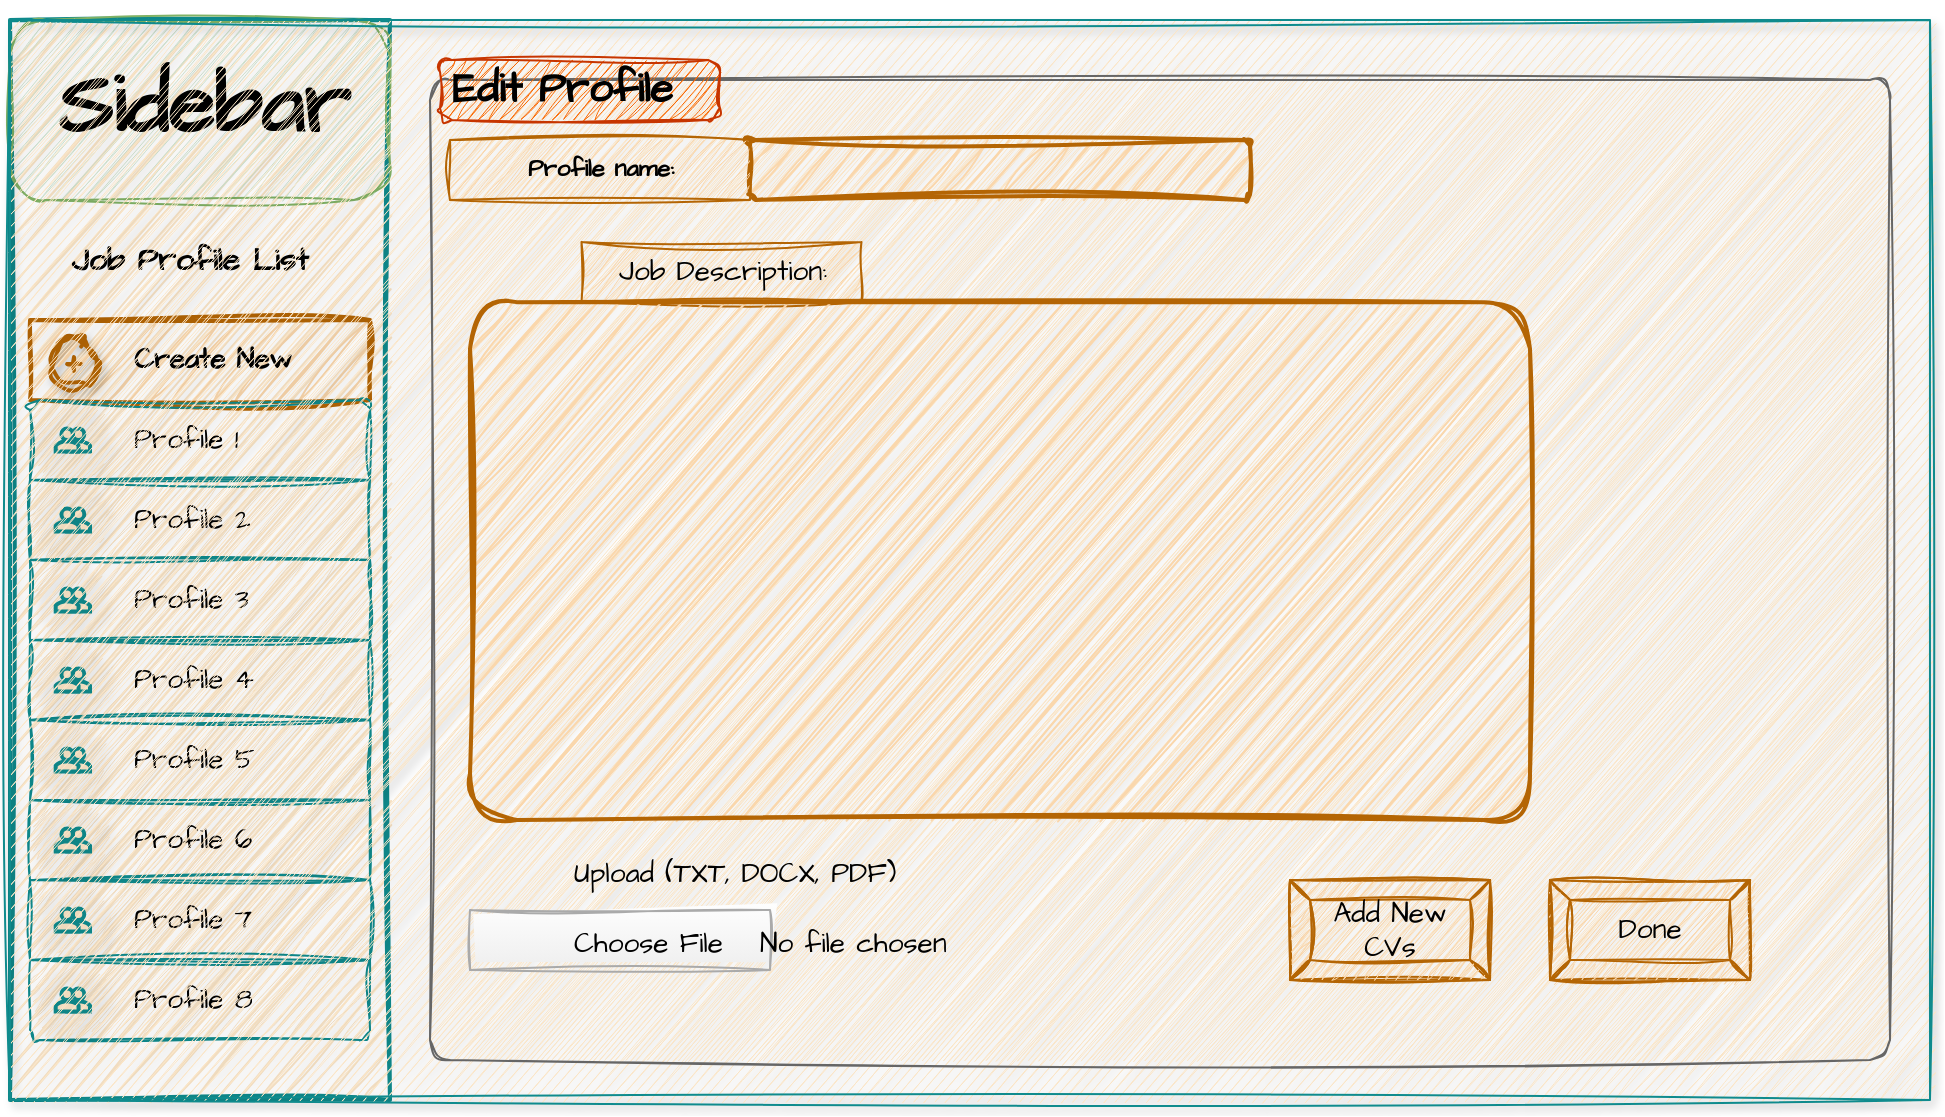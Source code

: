 <mxfile version="26.0.9">
  <diagram name="Page-1" id="YHBKYviWMnUJeCqdUI6N">
    <mxGraphModel dx="1207" dy="844" grid="1" gridSize="10" guides="1" tooltips="1" connect="1" arrows="1" fold="1" page="1" pageScale="1" pageWidth="1600" pageHeight="900" math="0" shadow="0" adaptiveColors="none">
      <root>
        <mxCell id="0" />
        <mxCell id="1" parent="0" />
        <mxCell id="Kli5g-zVKuXx6SAsKVRO-47" value="" style="group;labelBackgroundColor=none;fontColor=#143642;sketch=1;curveFitting=1;jiggle=2;" parent="1" vertex="1" connectable="0">
          <mxGeometry x="80" y="40" width="250" height="540" as="geometry" />
        </mxCell>
        <mxCell id="Kli5g-zVKuXx6SAsKVRO-45" value="" style="rounded=0;whiteSpace=wrap;html=1;shadow=0;dashed=0;strokeColor=#0F8B8D;strokeWidth=2;align=center;verticalAlign=top;fontFamily=Helvetica;fontSize=12;fontColor=#143642;fillColor=#FAE5C7;labelBackgroundColor=none;sketch=1;curveFitting=1;jiggle=2;" parent="Kli5g-zVKuXx6SAsKVRO-47" vertex="1">
          <mxGeometry width="190" height="540" as="geometry" />
        </mxCell>
        <mxCell id="Kli5g-zVKuXx6SAsKVRO-46" value="&lt;h1&gt;&lt;font&gt;Sidebar&lt;/font&gt;&lt;/h1&gt;" style="rounded=1;whiteSpace=wrap;html=1;shadow=0;dashed=0;strokeColor=#82b366;strokeWidth=1;align=center;verticalAlign=middle;fontFamily=Architects Daughter;fontSize=21;fillColor=#d5e8d4;labelBackgroundColor=none;sketch=1;curveFitting=1;jiggle=2;hachureGap=4;spacingLeft=4;spacingTop=-2;spacing=2;arcSize=20;fontSource=https%3A%2F%2Ffonts.googleapis.com%2Fcss%3Ffamily%3DArchitects%2BDaughter;fontStyle=1;autosize=1;" parent="Kli5g-zVKuXx6SAsKVRO-47" vertex="1">
          <mxGeometry width="190" height="90" as="geometry" />
        </mxCell>
        <mxCell id="Kli5g-zVKuXx6SAsKVRO-9" value="" style="swimlane;fontStyle=0;childLayout=stackLayout;horizontal=1;startSize=0;horizontalStack=0;resizeParent=1;resizeParentMax=0;resizeLast=0;collapsible=0;marginBottom=0;whiteSpace=wrap;html=1;strokeColor=none;fillColor=none;shadow=0;dashed=0;strokeWidth=2;align=center;verticalAlign=top;fontFamily=Helvetica;fontSize=12;fontColor=#143642;labelBackgroundColor=none;sketch=1;curveFitting=1;jiggle=2;movable=1;resizable=1;rotatable=1;deletable=1;editable=1;locked=0;connectable=1;" parent="Kli5g-zVKuXx6SAsKVRO-47" vertex="1">
          <mxGeometry x="10" y="150" width="170" height="360" as="geometry" />
        </mxCell>
        <mxCell id="Kli5g-zVKuXx6SAsKVRO-14" value="&lt;b&gt;Create New&lt;/b&gt;" style="text;strokeColor=#b46504;fillColor=#fad7ac;align=left;verticalAlign=middle;spacingLeft=50;spacingRight=10;overflow=hidden;points=[[0,0.5],[1,0.5]];portConstraint=eastwest;rotatable=0;whiteSpace=wrap;html=1;rSize=5;fontFamily=Architects Daughter;fontSize=14;labelBackgroundColor=none;sketch=1;curveFitting=1;jiggle=2;fontSource=https%3A%2F%2Ffonts.googleapis.com%2Fcss%3Ffamily%3DArchitects%2BDaughter;fontStyle=0;autosize=1;strokeWidth=2;" parent="Kli5g-zVKuXx6SAsKVRO-9" vertex="1">
          <mxGeometry width="170" height="40" as="geometry" />
        </mxCell>
        <mxCell id="Kli5g-zVKuXx6SAsKVRO-10" value="Profile 1" style="text;strokeColor=#0F8B8D;fillColor=#FAE5C7;align=left;verticalAlign=middle;spacingLeft=50;spacingRight=10;overflow=hidden;points=[[0,0.5],[1,0.5]];portConstraint=eastwest;rotatable=0;whiteSpace=wrap;html=1;shape=mxgraph.bootstrap.topButton;rSize=5;fontColor=default;fontFamily=Architects Daughter;fontSize=14;labelBackgroundColor=none;sketch=1;curveFitting=1;jiggle=2;fontSource=https%3A%2F%2Ffonts.googleapis.com%2Fcss%3Ffamily%3DArchitects%2BDaughter;fontStyle=0;autosize=1;" parent="Kli5g-zVKuXx6SAsKVRO-9" vertex="1">
          <mxGeometry y="40" width="170" height="40" as="geometry" />
        </mxCell>
        <mxCell id="Kli5g-zVKuXx6SAsKVRO-11" value="Profile 2" style="text;strokeColor=#0F8B8D;fillColor=#FAE5C7;align=left;verticalAlign=middle;spacingLeft=50;spacingRight=10;overflow=hidden;points=[[0,0.5],[1,0.5]];portConstraint=eastwest;rotatable=0;whiteSpace=wrap;html=1;rSize=5;fontColor=default;fontFamily=Architects Daughter;fontSize=14;labelBackgroundColor=none;sketch=1;curveFitting=1;jiggle=2;fontSource=https%3A%2F%2Ffonts.googleapis.com%2Fcss%3Ffamily%3DArchitects%2BDaughter;fontStyle=0;autosize=1;" parent="Kli5g-zVKuXx6SAsKVRO-9" vertex="1">
          <mxGeometry y="80" width="170" height="40" as="geometry" />
        </mxCell>
        <mxCell id="Kli5g-zVKuXx6SAsKVRO-12" value="Profile 3" style="text;strokeColor=#0F8B8D;fillColor=#FAE5C7;align=left;verticalAlign=middle;spacingLeft=50;spacingRight=10;overflow=hidden;points=[[0,0.5],[1,0.5]];portConstraint=eastwest;rotatable=0;whiteSpace=wrap;html=1;rSize=5;fontColor=default;fontFamily=Architects Daughter;fontSize=14;labelBackgroundColor=none;sketch=1;curveFitting=1;jiggle=2;fontSource=https%3A%2F%2Ffonts.googleapis.com%2Fcss%3Ffamily%3DArchitects%2BDaughter;fontStyle=0;autosize=1;" parent="Kli5g-zVKuXx6SAsKVRO-9" vertex="1">
          <mxGeometry y="120" width="170" height="40" as="geometry" />
        </mxCell>
        <mxCell id="Kli5g-zVKuXx6SAsKVRO-16" value="Profile 4" style="text;strokeColor=#0F8B8D;fillColor=#FAE5C7;align=left;verticalAlign=middle;spacingLeft=50;spacingRight=10;overflow=hidden;points=[[0,0.5],[1,0.5]];portConstraint=eastwest;rotatable=0;whiteSpace=wrap;html=1;rSize=5;fontColor=default;fontFamily=Architects Daughter;fontSize=14;labelBackgroundColor=none;sketch=1;curveFitting=1;jiggle=2;fontSource=https%3A%2F%2Ffonts.googleapis.com%2Fcss%3Ffamily%3DArchitects%2BDaughter;fontStyle=0;autosize=1;" parent="Kli5g-zVKuXx6SAsKVRO-9" vertex="1">
          <mxGeometry y="160" width="170" height="40" as="geometry" />
        </mxCell>
        <mxCell id="Kli5g-zVKuXx6SAsKVRO-17" value="Profile 5" style="text;strokeColor=#0F8B8D;fillColor=#FAE5C7;align=left;verticalAlign=middle;spacingLeft=50;spacingRight=10;overflow=hidden;points=[[0,0.5],[1,0.5]];portConstraint=eastwest;rotatable=0;whiteSpace=wrap;html=1;rSize=5;fontColor=default;fontFamily=Architects Daughter;fontSize=14;labelBackgroundColor=none;sketch=1;curveFitting=1;jiggle=2;fontSource=https%3A%2F%2Ffonts.googleapis.com%2Fcss%3Ffamily%3DArchitects%2BDaughter;fontStyle=0;autosize=1;" parent="Kli5g-zVKuXx6SAsKVRO-9" vertex="1">
          <mxGeometry y="200" width="170" height="40" as="geometry" />
        </mxCell>
        <mxCell id="Kli5g-zVKuXx6SAsKVRO-18" value="Profile 6" style="text;strokeColor=#0F8B8D;fillColor=#FAE5C7;align=left;verticalAlign=middle;spacingLeft=50;spacingRight=10;overflow=hidden;points=[[0,0.5],[1,0.5]];portConstraint=eastwest;rotatable=0;whiteSpace=wrap;html=1;rSize=5;fontColor=default;fontFamily=Architects Daughter;fontSize=14;labelBackgroundColor=none;sketch=1;curveFitting=1;jiggle=2;fontSource=https%3A%2F%2Ffonts.googleapis.com%2Fcss%3Ffamily%3DArchitects%2BDaughter;fontStyle=0;autosize=1;" parent="Kli5g-zVKuXx6SAsKVRO-9" vertex="1">
          <mxGeometry y="240" width="170" height="40" as="geometry" />
        </mxCell>
        <mxCell id="Kli5g-zVKuXx6SAsKVRO-15" value="Profile 7" style="text;strokeColor=#0F8B8D;fillColor=#FAE5C7;align=left;verticalAlign=middle;spacingLeft=50;spacingRight=10;overflow=hidden;points=[[0,0.5],[1,0.5]];portConstraint=eastwest;rotatable=0;whiteSpace=wrap;html=1;rSize=5;fontColor=default;fontFamily=Architects Daughter;fontSize=14;labelBackgroundColor=none;sketch=1;curveFitting=1;jiggle=2;fontSource=https%3A%2F%2Ffonts.googleapis.com%2Fcss%3Ffamily%3DArchitects%2BDaughter;fontStyle=0;autosize=1;" parent="Kli5g-zVKuXx6SAsKVRO-9" vertex="1">
          <mxGeometry y="280" width="170" height="40" as="geometry" />
        </mxCell>
        <mxCell id="Kli5g-zVKuXx6SAsKVRO-13" value="Profile 8" style="text;strokeColor=#0F8B8D;fillColor=#FAE5C7;align=left;verticalAlign=middle;spacingLeft=50;spacingRight=10;overflow=hidden;points=[[0,0.5],[1,0.5]];portConstraint=eastwest;rotatable=0;whiteSpace=wrap;html=1;shape=mxgraph.bootstrap.bottomButton;rSize=5;fontColor=default;fontFamily=Architects Daughter;fontSize=14;labelBackgroundColor=none;sketch=1;curveFitting=1;jiggle=2;fontSource=https%3A%2F%2Ffonts.googleapis.com%2Fcss%3Ffamily%3DArchitects%2BDaughter;fontStyle=0;autosize=1;" parent="Kli5g-zVKuXx6SAsKVRO-9" vertex="1">
          <mxGeometry y="320" width="170" height="40" as="geometry" />
        </mxCell>
        <mxCell id="Kli5g-zVKuXx6SAsKVRO-76" value="" style="shape=ellipse;dashed=0;strokeColor=none;shadow=1;fontSize=13;align=center;verticalAlign=top;labelPosition=center;verticalLabelPosition=bottom;html=1;aspect=fixed;sketch=1;hachureGap=4;jiggle=2;curveFitting=1;fontFamily=Architects Daughter;fontSource=https%3A%2F%2Ffonts.googleapis.com%2Fcss%3Ffamily%3DArchitects%2BDaughter;labelBackgroundColor=none;fillColor=#FAE5C7;fontColor=#143642;" parent="Kli5g-zVKuXx6SAsKVRO-47" vertex="1">
          <mxGeometry x="10" y="190" width="40" height="40" as="geometry" />
        </mxCell>
        <mxCell id="Kli5g-zVKuXx6SAsKVRO-77" value="" style="dashed=0;html=1;shape=mxgraph.gmdl.users;strokeColor=#0F8B8D;fillColor=#FAE5C7;strokeWidth=2;shadow=0;sketch=0;html=1;labelPosition=center;verticalLabelPosition=bottom;align=center;verticalAlign=top;hachureGap=4;jiggle=2;curveFitting=1;fontFamily=Architects Daughter;fontSource=https%3A%2F%2Ffonts.googleapis.com%2Fcss%3Ffamily%3DArchitects%2BDaughter;labelBackgroundColor=none;fontColor=#143642;" parent="Kli5g-zVKuXx6SAsKVRO-76" vertex="1">
          <mxGeometry x="12.857" y="14.286" width="17.143" height="11.429" as="geometry" />
        </mxCell>
        <mxCell id="Kli5g-zVKuXx6SAsKVRO-80" value="" style="shape=ellipse;dashed=0;strokeColor=none;shadow=1;fontSize=13;align=center;verticalAlign=top;labelPosition=center;verticalLabelPosition=bottom;html=1;aspect=fixed;sketch=1;hachureGap=4;jiggle=2;curveFitting=1;fontFamily=Architects Daughter;fontSource=https%3A%2F%2Ffonts.googleapis.com%2Fcss%3Ffamily%3DArchitects%2BDaughter;labelBackgroundColor=none;fillColor=#FAE5C7;fontColor=#143642;" parent="Kli5g-zVKuXx6SAsKVRO-47" vertex="1">
          <mxGeometry x="10" y="230" width="40" height="40" as="geometry" />
        </mxCell>
        <mxCell id="Kli5g-zVKuXx6SAsKVRO-81" value="" style="dashed=0;html=1;shape=mxgraph.gmdl.users;strokeColor=#0F8B8D;fillColor=#FAE5C7;strokeWidth=2;shadow=0;sketch=0;html=1;labelPosition=center;verticalLabelPosition=bottom;align=center;verticalAlign=top;hachureGap=4;jiggle=2;curveFitting=1;fontFamily=Architects Daughter;fontSource=https%3A%2F%2Ffonts.googleapis.com%2Fcss%3Ffamily%3DArchitects%2BDaughter;labelBackgroundColor=none;fontColor=#143642;" parent="Kli5g-zVKuXx6SAsKVRO-80" vertex="1">
          <mxGeometry x="12.857" y="14.286" width="17.143" height="11.429" as="geometry" />
        </mxCell>
        <mxCell id="Kli5g-zVKuXx6SAsKVRO-82" value="" style="shape=ellipse;dashed=0;strokeColor=none;shadow=1;fontSize=13;align=center;verticalAlign=top;labelPosition=center;verticalLabelPosition=bottom;html=1;aspect=fixed;sketch=1;hachureGap=4;jiggle=2;curveFitting=1;fontFamily=Architects Daughter;fontSource=https%3A%2F%2Ffonts.googleapis.com%2Fcss%3Ffamily%3DArchitects%2BDaughter;labelBackgroundColor=none;fillColor=#FAE5C7;fontColor=#143642;" parent="Kli5g-zVKuXx6SAsKVRO-47" vertex="1">
          <mxGeometry x="10" y="270" width="40" height="40" as="geometry" />
        </mxCell>
        <mxCell id="Kli5g-zVKuXx6SAsKVRO-83" value="" style="dashed=0;html=1;shape=mxgraph.gmdl.users;strokeColor=#0F8B8D;fillColor=#FAE5C7;strokeWidth=2;shadow=0;sketch=0;html=1;labelPosition=center;verticalLabelPosition=bottom;align=center;verticalAlign=top;hachureGap=4;jiggle=2;curveFitting=1;fontFamily=Architects Daughter;fontSource=https%3A%2F%2Ffonts.googleapis.com%2Fcss%3Ffamily%3DArchitects%2BDaughter;labelBackgroundColor=none;fontColor=#143642;" parent="Kli5g-zVKuXx6SAsKVRO-82" vertex="1">
          <mxGeometry x="12.857" y="14.286" width="17.143" height="11.429" as="geometry" />
        </mxCell>
        <mxCell id="Kli5g-zVKuXx6SAsKVRO-84" value="" style="shape=ellipse;dashed=0;strokeColor=none;shadow=1;fontSize=13;align=center;verticalAlign=top;labelPosition=center;verticalLabelPosition=bottom;html=1;aspect=fixed;sketch=1;hachureGap=4;jiggle=2;curveFitting=1;fontFamily=Architects Daughter;fontSource=https%3A%2F%2Ffonts.googleapis.com%2Fcss%3Ffamily%3DArchitects%2BDaughter;labelBackgroundColor=none;fillColor=#FAE5C7;fontColor=#143642;" parent="Kli5g-zVKuXx6SAsKVRO-47" vertex="1">
          <mxGeometry x="10" y="310" width="40" height="40" as="geometry" />
        </mxCell>
        <mxCell id="Kli5g-zVKuXx6SAsKVRO-85" value="" style="dashed=0;html=1;shape=mxgraph.gmdl.users;strokeColor=#0F8B8D;fillColor=#FAE5C7;strokeWidth=2;shadow=0;sketch=0;html=1;labelPosition=center;verticalLabelPosition=bottom;align=center;verticalAlign=top;hachureGap=4;jiggle=2;curveFitting=1;fontFamily=Architects Daughter;fontSource=https%3A%2F%2Ffonts.googleapis.com%2Fcss%3Ffamily%3DArchitects%2BDaughter;labelBackgroundColor=none;fontColor=#143642;" parent="Kli5g-zVKuXx6SAsKVRO-84" vertex="1">
          <mxGeometry x="12.857" y="14.286" width="17.143" height="11.429" as="geometry" />
        </mxCell>
        <mxCell id="Kli5g-zVKuXx6SAsKVRO-86" value="" style="shape=ellipse;dashed=0;strokeColor=none;shadow=1;fontSize=13;align=center;verticalAlign=top;labelPosition=center;verticalLabelPosition=bottom;html=1;aspect=fixed;sketch=1;hachureGap=4;jiggle=2;curveFitting=1;fontFamily=Architects Daughter;fontSource=https%3A%2F%2Ffonts.googleapis.com%2Fcss%3Ffamily%3DArchitects%2BDaughter;labelBackgroundColor=none;fillColor=#FAE5C7;fontColor=#143642;" parent="Kli5g-zVKuXx6SAsKVRO-47" vertex="1">
          <mxGeometry x="10" y="350" width="40" height="40" as="geometry" />
        </mxCell>
        <mxCell id="Kli5g-zVKuXx6SAsKVRO-87" value="" style="dashed=0;html=1;shape=mxgraph.gmdl.users;strokeColor=#0F8B8D;fillColor=#FAE5C7;strokeWidth=2;shadow=0;sketch=0;html=1;labelPosition=center;verticalLabelPosition=bottom;align=center;verticalAlign=top;hachureGap=4;jiggle=2;curveFitting=1;fontFamily=Architects Daughter;fontSource=https%3A%2F%2Ffonts.googleapis.com%2Fcss%3Ffamily%3DArchitects%2BDaughter;labelBackgroundColor=none;fontColor=#143642;" parent="Kli5g-zVKuXx6SAsKVRO-86" vertex="1">
          <mxGeometry x="12.857" y="14.286" width="17.143" height="11.429" as="geometry" />
        </mxCell>
        <mxCell id="Kli5g-zVKuXx6SAsKVRO-88" value="" style="shape=ellipse;dashed=0;strokeColor=none;shadow=1;fontSize=13;align=center;verticalAlign=top;labelPosition=center;verticalLabelPosition=bottom;html=1;aspect=fixed;sketch=1;hachureGap=4;jiggle=2;curveFitting=1;fontFamily=Architects Daughter;fontSource=https%3A%2F%2Ffonts.googleapis.com%2Fcss%3Ffamily%3DArchitects%2BDaughter;labelBackgroundColor=none;fillColor=#FAE5C7;fontColor=#143642;" parent="Kli5g-zVKuXx6SAsKVRO-47" vertex="1">
          <mxGeometry x="10" y="390" width="40" height="40" as="geometry" />
        </mxCell>
        <mxCell id="Kli5g-zVKuXx6SAsKVRO-89" value="" style="dashed=0;html=1;shape=mxgraph.gmdl.users;strokeColor=#0F8B8D;fillColor=#FAE5C7;strokeWidth=2;shadow=0;sketch=0;html=1;labelPosition=center;verticalLabelPosition=bottom;align=center;verticalAlign=top;hachureGap=4;jiggle=2;curveFitting=1;fontFamily=Architects Daughter;fontSource=https%3A%2F%2Ffonts.googleapis.com%2Fcss%3Ffamily%3DArchitects%2BDaughter;labelBackgroundColor=none;fontColor=#143642;" parent="Kli5g-zVKuXx6SAsKVRO-88" vertex="1">
          <mxGeometry x="12.857" y="14.286" width="17.143" height="11.429" as="geometry" />
        </mxCell>
        <mxCell id="Kli5g-zVKuXx6SAsKVRO-90" value="" style="shape=ellipse;dashed=0;strokeColor=none;shadow=1;fontSize=13;align=center;verticalAlign=top;labelPosition=center;verticalLabelPosition=bottom;html=1;aspect=fixed;sketch=1;hachureGap=4;jiggle=2;curveFitting=1;fontFamily=Architects Daughter;fontSource=https%3A%2F%2Ffonts.googleapis.com%2Fcss%3Ffamily%3DArchitects%2BDaughter;labelBackgroundColor=none;fillColor=#FAE5C7;fontColor=#143642;" parent="Kli5g-zVKuXx6SAsKVRO-47" vertex="1">
          <mxGeometry x="10" y="430" width="40" height="40" as="geometry" />
        </mxCell>
        <mxCell id="Kli5g-zVKuXx6SAsKVRO-91" value="" style="dashed=0;html=1;shape=mxgraph.gmdl.users;strokeColor=#0F8B8D;fillColor=#FAE5C7;strokeWidth=2;shadow=0;sketch=0;html=1;labelPosition=center;verticalLabelPosition=bottom;align=center;verticalAlign=top;hachureGap=4;jiggle=2;curveFitting=1;fontFamily=Architects Daughter;fontSource=https%3A%2F%2Ffonts.googleapis.com%2Fcss%3Ffamily%3DArchitects%2BDaughter;labelBackgroundColor=none;fontColor=#143642;" parent="Kli5g-zVKuXx6SAsKVRO-90" vertex="1">
          <mxGeometry x="12.857" y="14.286" width="17.143" height="11.429" as="geometry" />
        </mxCell>
        <mxCell id="Kli5g-zVKuXx6SAsKVRO-92" value="" style="shape=ellipse;dashed=0;strokeColor=none;shadow=1;fontSize=13;align=center;verticalAlign=top;labelPosition=center;verticalLabelPosition=bottom;html=1;aspect=fixed;sketch=1;hachureGap=4;jiggle=2;curveFitting=1;fontFamily=Architects Daughter;fontSource=https%3A%2F%2Ffonts.googleapis.com%2Fcss%3Ffamily%3DArchitects%2BDaughter;labelBackgroundColor=none;fillColor=#FAE5C7;fontColor=#143642;" parent="Kli5g-zVKuXx6SAsKVRO-47" vertex="1">
          <mxGeometry x="10" y="470" width="40" height="40" as="geometry" />
        </mxCell>
        <mxCell id="Kli5g-zVKuXx6SAsKVRO-93" value="" style="dashed=0;html=1;shape=mxgraph.gmdl.users;strokeColor=#0F8B8D;fillColor=#FAE5C7;strokeWidth=2;shadow=0;sketch=0;html=1;labelPosition=center;verticalLabelPosition=bottom;align=center;verticalAlign=top;hachureGap=4;jiggle=2;curveFitting=1;fontFamily=Architects Daughter;fontSource=https%3A%2F%2Ffonts.googleapis.com%2Fcss%3Ffamily%3DArchitects%2BDaughter;labelBackgroundColor=none;fontColor=#143642;" parent="Kli5g-zVKuXx6SAsKVRO-92" vertex="1">
          <mxGeometry x="12.857" y="14.286" width="17.143" height="11.429" as="geometry" />
        </mxCell>
        <mxCell id="Kli5g-zVKuXx6SAsKVRO-97" value="Job Profile List" style="html=1;shadow=0;dashed=0;shape=mxgraph.bootstrap.rrect;rSize=5;strokeColor=none;strokeWidth=1;fillColor=#F8F9FA;fontColor=#000000;whiteSpace=wrap;align=center;verticalAlign=middle;spacingLeft=0;fontStyle=1;fontSize=16;spacing=5;sketch=1;jiggle=2;curveFitting=1;spacingRight=10;fontFamily=Architects Daughter;fontSource=https%3A%2F%2Ffonts.googleapis.com%2Fcss%3Ffamily%3DArchitects%2BDaughter;labelBackgroundColor=none;autosize=1;" parent="Kli5g-zVKuXx6SAsKVRO-47" vertex="1">
          <mxGeometry x="20" y="100" width="150" height="40" as="geometry" />
        </mxCell>
        <mxCell id="Kli5g-zVKuXx6SAsKVRO-53" value="" style="shape=ellipse;shadow=1;aspect=fixed;html=1;labelPosition=center;verticalLabelPosition=bottom;align=center;verticalAlign=top;dashed=0;strokeWidth=2;fontFamily=Helvetica;fontSize=12;fontStyle=0;fillColor=#fad7ac;fillStyle=auto;labelBackgroundColor=none;strokeColor=#b46504;sketch=1;curveFitting=1;jiggle=2;" parent="1" vertex="1">
          <mxGeometry x="100" y="200" width="24" height="24" as="geometry" />
        </mxCell>
        <mxCell id="Kli5g-zVKuXx6SAsKVRO-54" value="" style="dashed=0;html=1;shape=mxgraph.gmdl.plus;strokeColor=#b46504;strokeWidth=2;shadow=0;align=left;verticalAlign=top;fontFamily=Helvetica;fontSize=12;fontStyle=0;fillColor=#fad7ac;labelBackgroundColor=none;sketch=1;curveFitting=1;jiggle=2;" parent="Kli5g-zVKuXx6SAsKVRO-53" vertex="1">
          <mxGeometry x="8.571" y="8.571" width="6.857" height="6.857" as="geometry" />
        </mxCell>
        <mxCell id="uScSTjUP3mG20caRwUuF-1" value="" style="group" vertex="1" connectable="0" parent="1">
          <mxGeometry x="80" y="40" width="960" height="540" as="geometry" />
        </mxCell>
        <mxCell id="6rUPO-moEBOhUERDmNMA-1" value="" style="rounded=0;whiteSpace=wrap;html=1;movable=1;resizable=1;rotatable=1;deletable=1;editable=1;locked=0;connectable=1;strokeWidth=1;perimeterSpacing=0;shadow=1;glass=0;fillColor=#FAE5C7;strokeColor=#0F8B8D;fontColor=#143642;fillStyle=auto;labelBackgroundColor=none;sketch=1;curveFitting=1;jiggle=2;" parent="uScSTjUP3mG20caRwUuF-1" vertex="1">
          <mxGeometry width="960" height="540" as="geometry" />
        </mxCell>
        <mxCell id="Kli5g-zVKuXx6SAsKVRO-95" value="" style="shape=mxgraph.mockup.containers.marginRect;rectMarginTop=10;strokeColor=#666666;strokeWidth=1;dashed=0;rounded=1;arcSize=5;recursiveResize=0;html=1;whiteSpace=wrap;sketch=1;hachureGap=4;jiggle=2;curveFitting=1;fontFamily=Architects Daughter;fontSource=https%3A%2F%2Ffonts.googleapis.com%2Fcss%3Ffamily%3DArchitects%2BDaughter;fontColor=#143642;fillColor=#FAE5C7;align=left;" parent="uScSTjUP3mG20caRwUuF-1" vertex="1">
          <mxGeometry x="210" y="20" width="730" height="500" as="geometry" />
        </mxCell>
        <mxCell id="Kli5g-zVKuXx6SAsKVRO-96" value="Edit Profile" style="shape=rect;strokeWidth=1;dashed=0;rounded=1;arcSize=20;fontSize=21;spacing=2;spacingTop=-2;align=left;autosize=1;spacingLeft=4;resizeWidth=0;resizeHeight=0;perimeter=none;html=1;whiteSpace=wrap;sketch=1;hachureGap=4;jiggle=2;curveFitting=1;fontFamily=Architects Daughter;fontSource=https%3A%2F%2Ffonts.googleapis.com%2Fcss%3Ffamily%3DArchitects%2BDaughter;fillColor=#fa6800;fontColor=#000000;strokeColor=#C73500;fontStyle=1" parent="Kli5g-zVKuXx6SAsKVRO-95" vertex="1">
          <mxGeometry x="5" width="140" height="30" as="geometry" />
        </mxCell>
        <mxCell id="Kli5g-zVKuXx6SAsKVRO-137" value="&lt;font style=&quot;font-size: 14px;&quot;&gt;Add New CVs&lt;/font&gt;" style="labelPosition=center;verticalLabelPosition=middle;align=center;html=1;shape=mxgraph.basic.button;dx=10;whiteSpace=wrap;sketch=1;jiggle=2;curveFitting=1;strokeColor=#b46504;verticalAlign=middle;spacingLeft=10;spacingRight=10;fontFamily=Architects Daughter;fontSource=https%3A%2F%2Ffonts.googleapis.com%2Fcss%3Ffamily%3DArchitects%2BDaughter;fontSize=11;fontColor=default;fontStyle=0;labelBackgroundColor=none;autosize=1;fillColor=#fad7ac;gradientColor=none;" parent="Kli5g-zVKuXx6SAsKVRO-95" vertex="1">
          <mxGeometry x="430" y="410" width="100" height="50" as="geometry" />
        </mxCell>
        <mxCell id="Kli5g-zVKuXx6SAsKVRO-138" value="" style="group" parent="Kli5g-zVKuXx6SAsKVRO-95" vertex="1" connectable="0">
          <mxGeometry x="20" y="90" width="530" height="290" as="geometry" />
        </mxCell>
        <mxCell id="Kli5g-zVKuXx6SAsKVRO-106" value="&lt;font style=&quot;font-weight: normal; font-size: 14px;&quot;&gt;Job Description:&lt;/font&gt;" style="fillColor=#fad7ac;strokeColor=#b46504;html=1;fontSize=11;fontStyle=0;align=center;fontColor=default;fontStyle=1;fontSize=11;sketch=1;jiggle=2;curveFitting=1;verticalAlign=middle;spacingLeft=10;spacingRight=10;fontFamily=Architects Daughter;fontSource=https%3A%2F%2Ffonts.googleapis.com%2Fcss%3Ffamily%3DArchitects%2BDaughter;labelBackgroundColor=none;autosize=1;gradientColor=none;" parent="Kli5g-zVKuXx6SAsKVRO-138" vertex="1">
          <mxGeometry x="55.75" y="1" width="140" height="30" as="geometry" />
        </mxCell>
        <mxCell id="Kli5g-zVKuXx6SAsKVRO-107" value="&lt;div&gt;&lt;br&gt;&lt;/div&gt;" style="rounded=1;arcSize=9;fillColor=#fad7ac;align=left;spacingLeft=50;strokeColor=#b46504;html=1;strokeWidth=2;fontColor=default;fontSize=11;sketch=1;jiggle=2;curveFitting=1;verticalAlign=middle;spacingRight=10;fontFamily=Architects Daughter;fontSource=https%3A%2F%2Ffonts.googleapis.com%2Fcss%3Ffamily%3DArchitects%2BDaughter;fontStyle=1;labelBackgroundColor=none;autosize=1;" parent="Kli5g-zVKuXx6SAsKVRO-138" vertex="1">
          <mxGeometry y="31.071" width="530" height="258.929" as="geometry" />
        </mxCell>
        <mxCell id="Kli5g-zVKuXx6SAsKVRO-139" value="" style="group" parent="Kli5g-zVKuXx6SAsKVRO-95" vertex="1" connectable="0">
          <mxGeometry x="20" y="390" width="270" height="70" as="geometry" />
        </mxCell>
        <mxCell id="Kli5g-zVKuXx6SAsKVRO-111" value="Upload (TXT, DOCX, PDF)" style="fillColor=none;strokeColor=none;align=left;fontSize=14;sketch=1;jiggle=2;curveFitting=1;verticalAlign=middle;spacingLeft=50;spacingRight=10;fontFamily=Architects Daughter;fontSource=https%3A%2F%2Ffonts.googleapis.com%2Fcss%3Ffamily%3DArchitects%2BDaughter;fontColor=default;fontStyle=0;labelBackgroundColor=none;autosize=1;" parent="Kli5g-zVKuXx6SAsKVRO-139" vertex="1">
          <mxGeometry width="240" height="30" as="geometry" />
        </mxCell>
        <mxCell id="Kli5g-zVKuXx6SAsKVRO-112" value="Choose File" style="fillColor=#FEFEFE;strokeColor=#AAAAAA;fontSize=14;gradientColor=#F0F0F0;sketch=1;jiggle=2;curveFitting=1;align=left;verticalAlign=middle;spacingLeft=50;spacingRight=10;fontFamily=Architects Daughter;fontSource=https%3A%2F%2Ffonts.googleapis.com%2Fcss%3Ffamily%3DArchitects%2BDaughter;fontColor=default;fontStyle=0;labelBackgroundColor=none;autosize=1;" parent="Kli5g-zVKuXx6SAsKVRO-139" vertex="1">
          <mxGeometry y="35" width="150" height="30" as="geometry" />
        </mxCell>
        <mxCell id="Kli5g-zVKuXx6SAsKVRO-113" value="No file chosen" style="fillColor=none;strokeColor=none;align=left;fontSize=14;spacing=5;sketch=1;jiggle=2;curveFitting=1;verticalAlign=middle;spacingLeft=50;spacingRight=10;fontFamily=Architects Daughter;fontSource=https%3A%2F%2Ffonts.googleapis.com%2Fcss%3Ffamily%3DArchitects%2BDaughter;fontColor=default;fontStyle=0;labelBackgroundColor=none;autosize=1;" parent="Kli5g-zVKuXx6SAsKVRO-139" vertex="1">
          <mxGeometry x="90" y="30" width="180" height="40" as="geometry" />
        </mxCell>
        <mxCell id="Kli5g-zVKuXx6SAsKVRO-140" value="" style="group" parent="Kli5g-zVKuXx6SAsKVRO-95" vertex="1" connectable="0">
          <mxGeometry x="10" y="40" width="400" height="30" as="geometry" />
        </mxCell>
        <mxCell id="Kli5g-zVKuXx6SAsKVRO-105" value="&lt;div&gt;&lt;br&gt;&lt;/div&gt;" style="rounded=1;arcSize=9;align=center;spacingLeft=10;strokeColor=#b46504;html=1;strokeWidth=2;fontSize=11;sketch=1;jiggle=2;curveFitting=1;verticalAlign=middle;spacingRight=10;fontFamily=Architects Daughter;fontSource=https%3A%2F%2Ffonts.googleapis.com%2Fcss%3Ffamily%3DArchitects%2BDaughter;fontStyle=0;labelBackgroundColor=none;autosize=1;fillColor=#fad7ac;fontColor=default;gradientColor=none;" parent="Kli5g-zVKuXx6SAsKVRO-140" vertex="1">
          <mxGeometry x="150" width="250" height="30" as="geometry" />
        </mxCell>
        <mxCell id="Kli5g-zVKuXx6SAsKVRO-104" value="&lt;font style=&quot;font-size: 12px;&quot;&gt;Profile n&lt;span style=&quot;background-color: transparent; color: light-dark(rgb(0, 0, 0), rgb(255, 255, 255));&quot;&gt;ame:&lt;/span&gt;&lt;/font&gt;" style="fillColor=#fad7ac;strokeColor=#b46504;html=1;fontSize=11;fontStyle=0;align=center;fontStyle=1;fontSize=11;sketch=1;jiggle=2;curveFitting=1;verticalAlign=middle;spacingLeft=10;spacingRight=10;fontFamily=Architects Daughter;fontSource=https%3A%2F%2Ffonts.googleapis.com%2Fcss%3Ffamily%3DArchitects%2BDaughter;labelBackgroundColor=none;autosize=1;fontColor=default;gradientColor=none;" parent="Kli5g-zVKuXx6SAsKVRO-140" vertex="1">
          <mxGeometry width="150" height="30" as="geometry" />
        </mxCell>
        <mxCell id="Kli5g-zVKuXx6SAsKVRO-141" value="&lt;font style=&quot;font-size: 14px;&quot;&gt;Done&lt;/font&gt;" style="labelPosition=center;verticalLabelPosition=middle;align=center;html=1;shape=mxgraph.basic.button;dx=10;whiteSpace=wrap;sketch=1;jiggle=2;curveFitting=1;strokeColor=#b46504;verticalAlign=middle;spacingLeft=10;spacingRight=10;fontFamily=Architects Daughter;fontSource=https%3A%2F%2Ffonts.googleapis.com%2Fcss%3Ffamily%3DArchitects%2BDaughter;fontSize=11;fontColor=default;fontStyle=0;labelBackgroundColor=none;autosize=1;fillColor=#fad7ac;gradientColor=none;" parent="Kli5g-zVKuXx6SAsKVRO-95" vertex="1">
          <mxGeometry x="560" y="410" width="100" height="50" as="geometry" />
        </mxCell>
      </root>
    </mxGraphModel>
  </diagram>
</mxfile>
